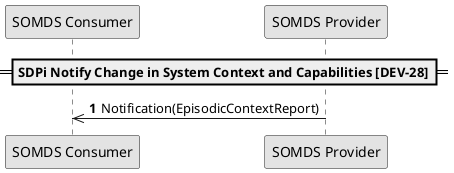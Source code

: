 @startuml

skinparam monochrome true
autonumber

!global $str_somds_consumer = "SOMDS Consumer"
!global $str_somds_provider = "SOMDS Provider"

participant "$str_somds_consumer" as consumer
participant "$str_somds_provider" as provider

==SDPi Notify Change in System Context and Capabilities [DEV-28]==


consumer <<- provider: Notification(EpisodicContextReport)
@enduml